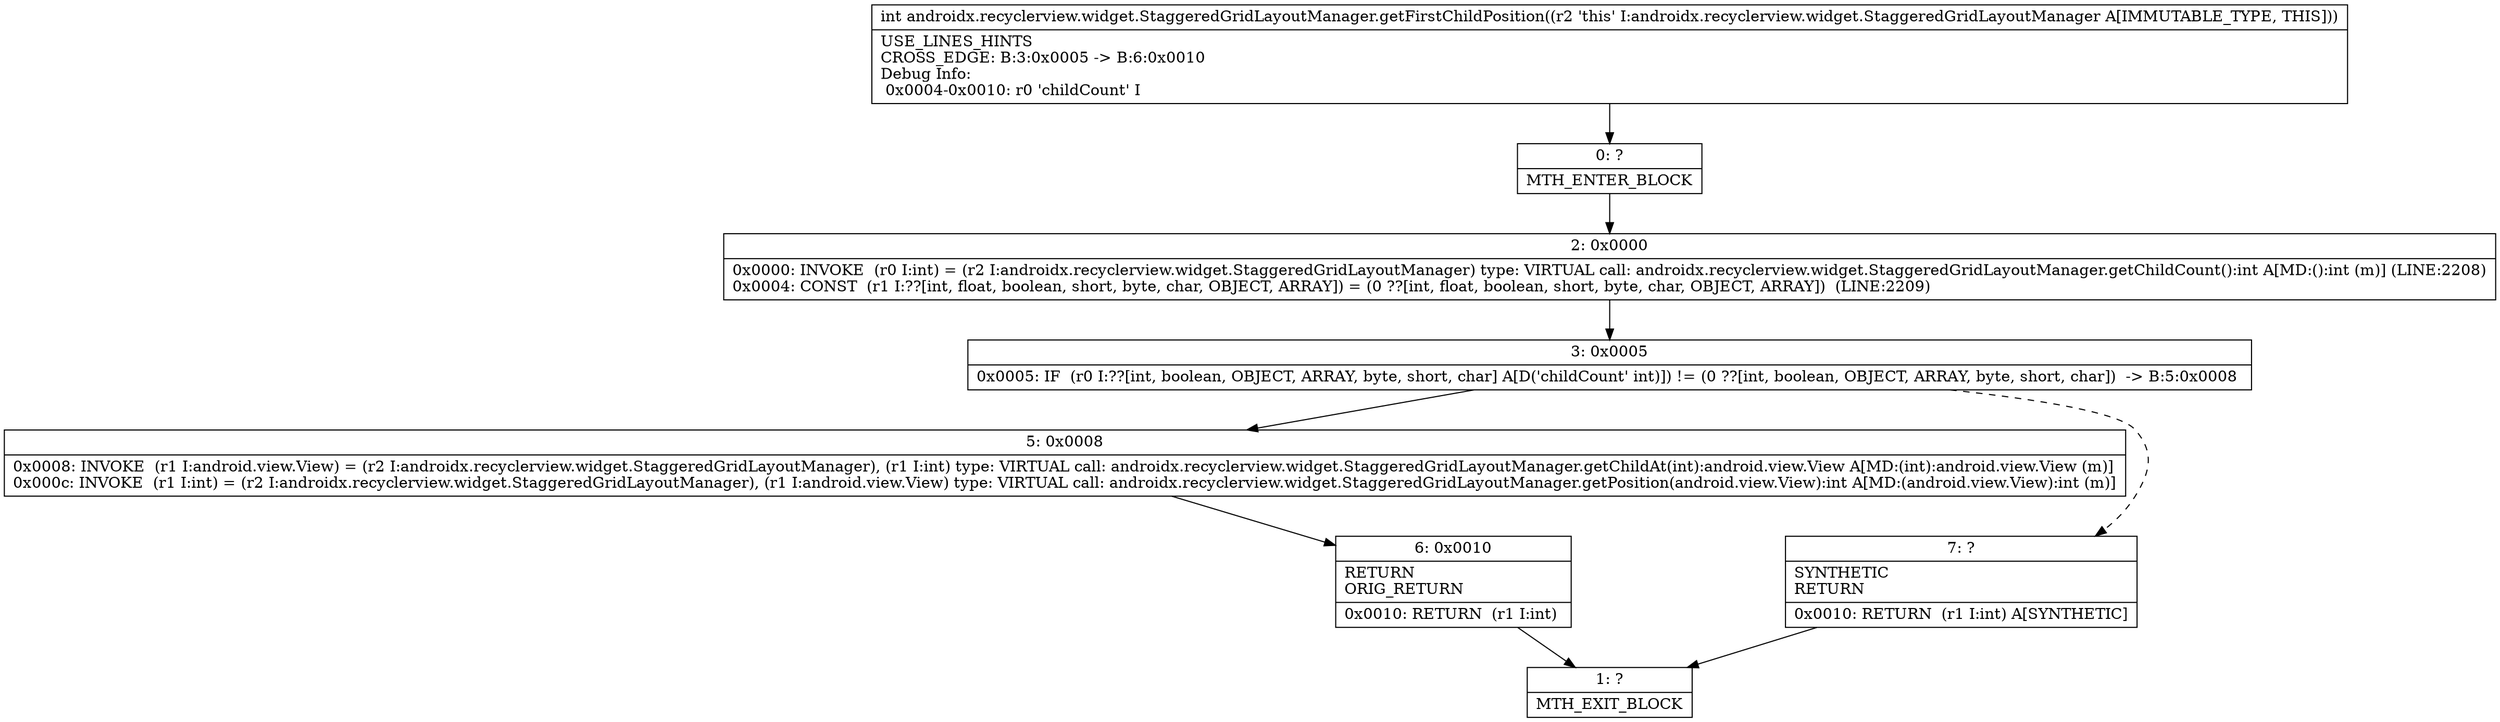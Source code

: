 digraph "CFG forandroidx.recyclerview.widget.StaggeredGridLayoutManager.getFirstChildPosition()I" {
Node_0 [shape=record,label="{0\:\ ?|MTH_ENTER_BLOCK\l}"];
Node_2 [shape=record,label="{2\:\ 0x0000|0x0000: INVOKE  (r0 I:int) = (r2 I:androidx.recyclerview.widget.StaggeredGridLayoutManager) type: VIRTUAL call: androidx.recyclerview.widget.StaggeredGridLayoutManager.getChildCount():int A[MD:():int (m)] (LINE:2208)\l0x0004: CONST  (r1 I:??[int, float, boolean, short, byte, char, OBJECT, ARRAY]) = (0 ??[int, float, boolean, short, byte, char, OBJECT, ARRAY])  (LINE:2209)\l}"];
Node_3 [shape=record,label="{3\:\ 0x0005|0x0005: IF  (r0 I:??[int, boolean, OBJECT, ARRAY, byte, short, char] A[D('childCount' int)]) != (0 ??[int, boolean, OBJECT, ARRAY, byte, short, char])  \-\> B:5:0x0008 \l}"];
Node_5 [shape=record,label="{5\:\ 0x0008|0x0008: INVOKE  (r1 I:android.view.View) = (r2 I:androidx.recyclerview.widget.StaggeredGridLayoutManager), (r1 I:int) type: VIRTUAL call: androidx.recyclerview.widget.StaggeredGridLayoutManager.getChildAt(int):android.view.View A[MD:(int):android.view.View (m)]\l0x000c: INVOKE  (r1 I:int) = (r2 I:androidx.recyclerview.widget.StaggeredGridLayoutManager), (r1 I:android.view.View) type: VIRTUAL call: androidx.recyclerview.widget.StaggeredGridLayoutManager.getPosition(android.view.View):int A[MD:(android.view.View):int (m)]\l}"];
Node_6 [shape=record,label="{6\:\ 0x0010|RETURN\lORIG_RETURN\l|0x0010: RETURN  (r1 I:int) \l}"];
Node_1 [shape=record,label="{1\:\ ?|MTH_EXIT_BLOCK\l}"];
Node_7 [shape=record,label="{7\:\ ?|SYNTHETIC\lRETURN\l|0x0010: RETURN  (r1 I:int) A[SYNTHETIC]\l}"];
MethodNode[shape=record,label="{int androidx.recyclerview.widget.StaggeredGridLayoutManager.getFirstChildPosition((r2 'this' I:androidx.recyclerview.widget.StaggeredGridLayoutManager A[IMMUTABLE_TYPE, THIS]))  | USE_LINES_HINTS\lCROSS_EDGE: B:3:0x0005 \-\> B:6:0x0010\lDebug Info:\l  0x0004\-0x0010: r0 'childCount' I\l}"];
MethodNode -> Node_0;Node_0 -> Node_2;
Node_2 -> Node_3;
Node_3 -> Node_5;
Node_3 -> Node_7[style=dashed];
Node_5 -> Node_6;
Node_6 -> Node_1;
Node_7 -> Node_1;
}

